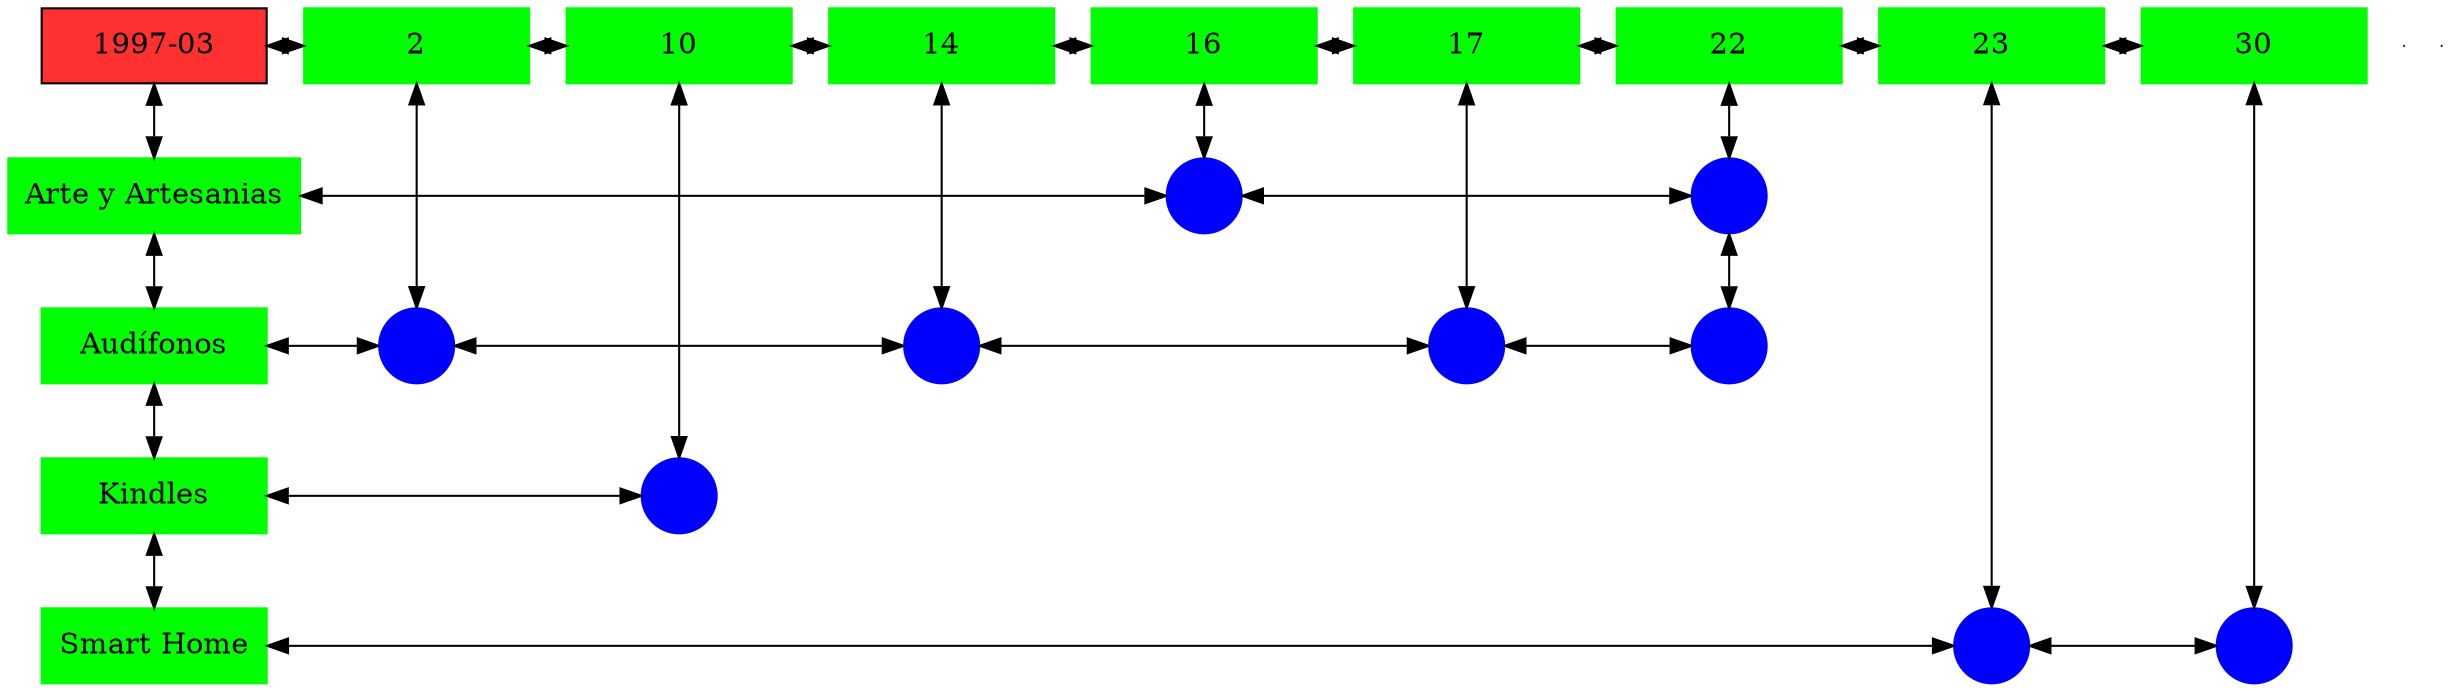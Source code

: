 digraph G{
node[shape="box"];
nodeMt[ label = "1997-03", width = 1.5, style = filled, fillcolor = firebrick1, group = 1 ];
e0[ shape = point, width = 0 ];
e1[ shape = point, width = 0 ];
node0xc0020e1680[label="2",color=green,style =filled,width = 1.5 group=2];
nodeMt->node0xc0020e1680[dir="both"];
{rank=same;nodeMt;node0xc0020e1680;}
node0xc001fcf310[label="10",color=green,style =filled,width = 1.5 group=10];
node0xc0020e1680->node0xc001fcf310[dir="both"];
{rank=same;node0xc0020e1680;node0xc001fcf310;}
node0xc001f2d540[label="14",color=green,style =filled,width = 1.5 group=14];
node0xc001fcf310->node0xc001f2d540[dir="both"];
{rank=same;node0xc001fcf310;node0xc001f2d540;}
node0xc001fb2910[label="16",color=green,style =filled,width = 1.5 group=16];
node0xc001f2d540->node0xc001fb2910[dir="both"];
{rank=same;node0xc001f2d540;node0xc001fb2910;}
node0xc00202e7d0[label="17",color=green,style =filled,width = 1.5 group=17];
node0xc001fb2910->node0xc00202e7d0[dir="both"];
{rank=same;node0xc001fb2910;node0xc00202e7d0;}
node0xc002118690[label="22",color=green,style =filled,width = 1.5 group=22];
node0xc00202e7d0->node0xc002118690[dir="both"];
{rank=same;node0xc00202e7d0;node0xc002118690;}
node0xc001fc2690[label="23",color=green,style =filled,width = 1.5 group=23];
node0xc002118690->node0xc001fc2690[dir="both"];
{rank=same;node0xc002118690;node0xc001fc2690;}
node0xc00218f810[label="30",color=green,style =filled,width = 1.5 group=30];
node0xc001fc2690->node0xc00218f810[dir="both"];
{rank=same;node0xc001fc2690;node0xc00218f810;}
node0xc001fb28c0[label="Arte y Artesanias",color=green,style =filled width = 1.5 group=1];
node0xc001fb4400[label="",color=blue,style =filled, width = 0.5 group=16 shape=circle];
node0xc001fb28c0->node0xc001fb4400[dir="both"];
{rank=same;node0xc001fb28c0;node0xc001fb4400;}
node0xc0021eb580[label="",color=blue,style =filled, width = 0.5 group=22 shape=circle];
node0xc001fb4400->node0xc0021eb580[dir="both"];
{rank=same;node0xc0021eb580;node0xc001fb4400;}
node0xc001f2d4f0[label="Audífonos",color=green,style =filled width = 1.5 group=1];
node0xc0020ea980[label="",color=blue,style =filled, width = 0.5 group=2 shape=circle];
node0xc001f2d4f0->node0xc0020ea980[dir="both"];
{rank=same;node0xc001f2d4f0;node0xc0020ea980;}
node0xc001f29300[label="",color=blue,style =filled, width = 0.5 group=14 shape=circle];
node0xc0020ea980->node0xc001f29300[dir="both"];
{rank=same;node0xc001f29300;node0xc0020ea980;}
node0xc002305000[label="",color=blue,style =filled, width = 0.5 group=17 shape=circle];
node0xc001f29300->node0xc002305000[dir="both"];
{rank=same;node0xc002305000;node0xc001f29300;}
node0xc002114700[label="",color=blue,style =filled, width = 0.5 group=22 shape=circle];
node0xc002305000->node0xc002114700[dir="both"];
{rank=same;node0xc002114700;node0xc002305000;}
node0xc001fcf2c0[label="Kindles",color=green,style =filled width = 1.5 group=1];
node0xc002246900[label="",color=blue,style =filled, width = 0.5 group=10 shape=circle];
node0xc001fcf2c0->node0xc002246900[dir="both"];
{rank=same;node0xc001fcf2c0;node0xc002246900;}
node0xc001fc2640[label="Smart Home",color=green,style =filled width = 1.5 group=1];
node0xc001fb5880[label="",color=blue,style =filled, width = 0.5 group=23 shape=circle];
node0xc001fc2640->node0xc001fb5880[dir="both"];
{rank=same;node0xc001fc2640;node0xc001fb5880;}
node0xc002198a00[label="",color=blue,style =filled, width = 0.5 group=30 shape=circle];
node0xc001fb5880->node0xc002198a00[dir="both"];
{rank=same;node0xc002198a00;node0xc001fb5880;}
node0xc0020e1680->node0xc0020ea980[dir="both"];
node0xc001fcf310->node0xc002246900[dir="both"];
node0xc001f2d540->node0xc001f29300[dir="both"];
node0xc001fb2910->node0xc001fb4400[dir="both"];
node0xc00202e7d0->node0xc002305000[dir="both"];
node0xc002118690->node0xc0021eb580[dir="both"];
node0xc0021eb580->node0xc002114700[dir="both"];
node0xc001fc2690->node0xc001fb5880[dir="both"];
node0xc00218f810->node0xc002198a00[dir="both"];
nodeMt->node0xc001fb28c0[dir="both"];
node0xc001fb28c0->node0xc001f2d4f0[dir="both"];
node0xc001f2d4f0->node0xc001fcf2c0[dir="both"];
node0xc001fcf2c0->node0xc001fc2640[dir="both"];
}

